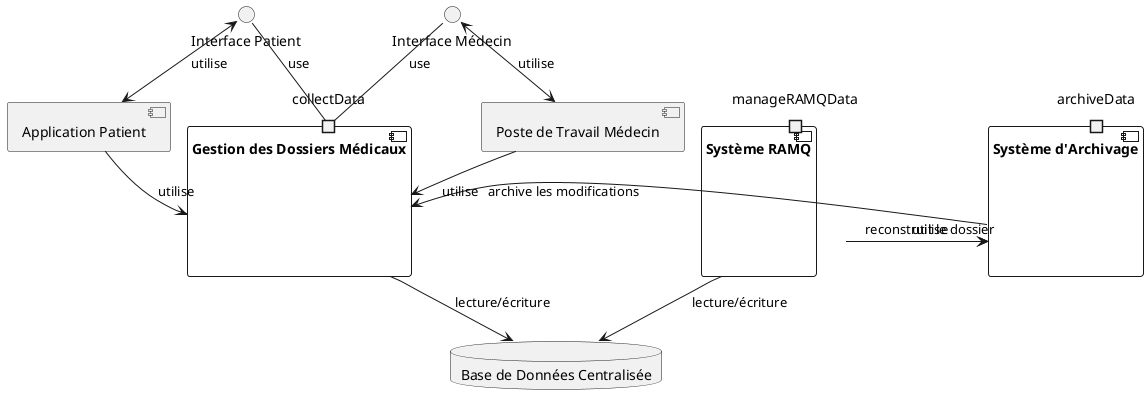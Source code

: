 @startuml
' Define the interface for patient interaction
interface "Interface Patient" as PatientUI

' Define the interface for doctor interaction
interface "Interface Médecin" as DoctorUI

' Define the main component managing medical records
component "Gestion des Dossiers Médicaux" as MRManagement {
  ' Define the port for medical data collection
  port "collectData" as CollectDataPort
}

' Define the database component
database "Base de Données Centralisée" as Database

' Connect interfaces and components
PatientUI - CollectDataPort : use
DoctorUI - CollectDataPort : use

' Define the component for the RAMQ system
component "Système RAMQ" as RAMQSystem {
  ' Define the port for RAMQ data management
  port "manageRAMQData" as ManageRAMQDataPort
}

' Define the component for archiving modifications
component "Système d'Archivage" as ArchiveSystem {
  ' Define the port for archiving data
  port "archiveData" as ArchiveDataPort
}

' Show relationships between components and database
MRManagement -down-> Database : lecture/écriture
RAMQSystem -down-> Database : lecture/écriture

' Show relationships for archiving data
ArchiveSystem -left-> MRManagement : archive les modifications
RAMQSystem -left-> ArchiveSystem : reconstruit le dossier

' You can add details about patient and doctor workstations if needed
component "Poste de Travail Médecin" as DoctorWorkstation
component "Application Patient" as PatientApp

' Show interactions between the user interfaces and workstations
PatientUI <-down-> PatientApp : utilise
DoctorUI <-down-> DoctorWorkstation : utilise

' Display the relationships
DoctorWorkstation -down-> MRManagement : utilise
PatientApp -down-> MRManagement : utilise

' Display the relationship between RAMQ system and archive system
RAMQSystem -down-> ArchiveSystem : utilise

@enduml
